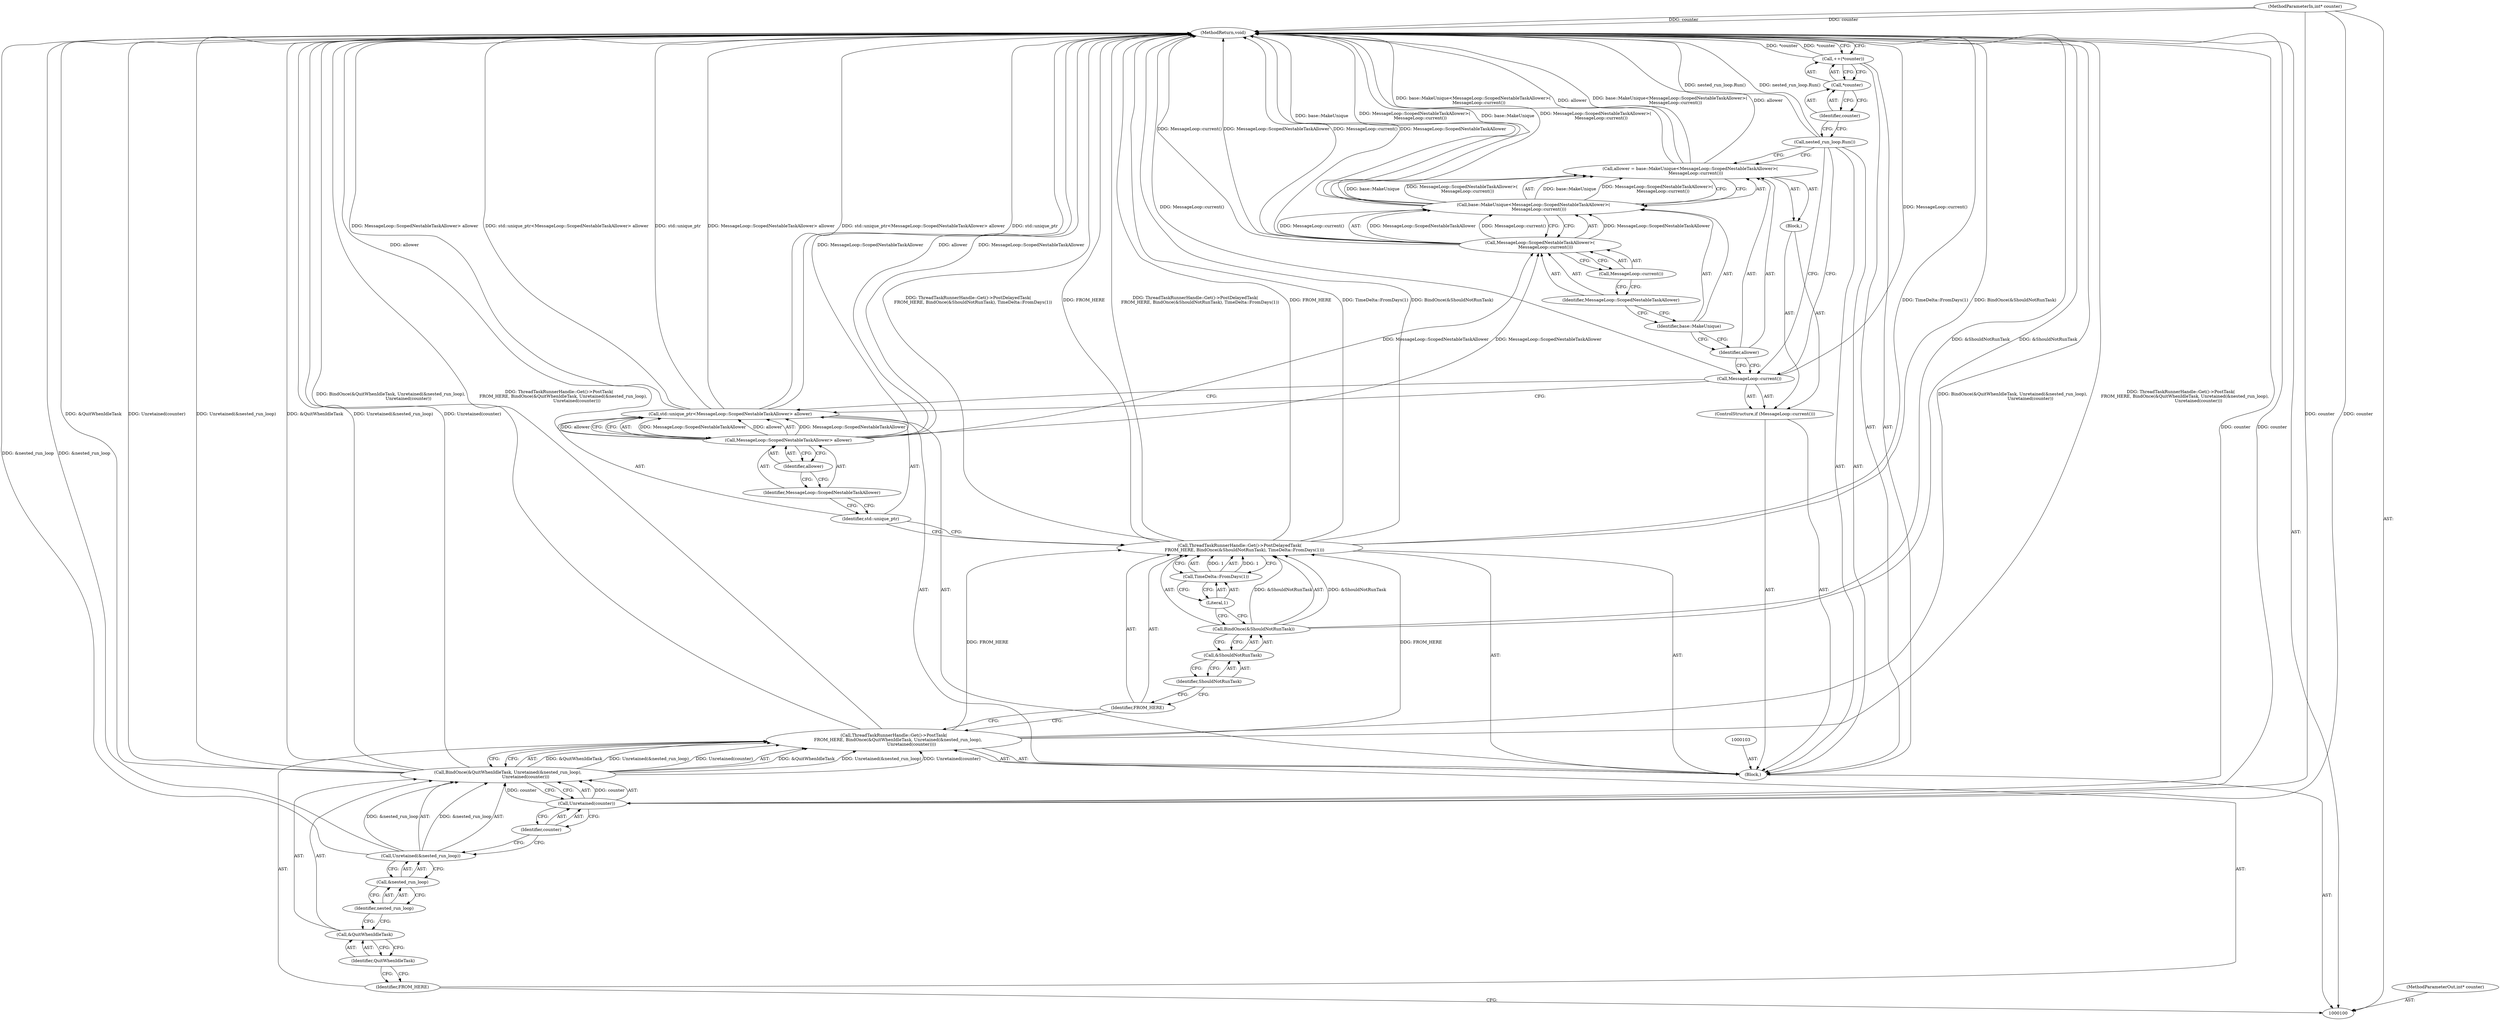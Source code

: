 digraph "1_Chrome_3ff403eecdd23a39853a4ebca52023fbba6c5d00_6" {
"1000140" [label="(MethodReturn,void)"];
"1000101" [label="(MethodParameterIn,int* counter)"];
"1000203" [label="(MethodParameterOut,int* counter)"];
"1000102" [label="(Block,)"];
"1000123" [label="(Call,MessageLoop::ScopedNestableTaskAllower> allower)"];
"1000124" [label="(Identifier,MessageLoop::ScopedNestableTaskAllower)"];
"1000121" [label="(Call,std::unique_ptr<MessageLoop::ScopedNestableTaskAllower> allower)"];
"1000122" [label="(Identifier,std::unique_ptr)"];
"1000125" [label="(Identifier,allower)"];
"1000126" [label="(ControlStructure,if (MessageLoop::current()))"];
"1000128" [label="(Block,)"];
"1000127" [label="(Call,MessageLoop::current())"];
"1000131" [label="(Call,base::MakeUnique<MessageLoop::ScopedNestableTaskAllower>(\n        MessageLoop::current()))"];
"1000132" [label="(Identifier,base::MakeUnique)"];
"1000133" [label="(Call,MessageLoop::ScopedNestableTaskAllower>(\n        MessageLoop::current()))"];
"1000134" [label="(Identifier,MessageLoop::ScopedNestableTaskAllower)"];
"1000129" [label="(Call,allower = base::MakeUnique<MessageLoop::ScopedNestableTaskAllower>(\n        MessageLoop::current()))"];
"1000130" [label="(Identifier,allower)"];
"1000135" [label="(Call,MessageLoop::current())"];
"1000136" [label="(Call,nested_run_loop.Run())"];
"1000137" [label="(Call,++(*counter))"];
"1000138" [label="(Call,*counter)"];
"1000139" [label="(Identifier,counter)"];
"1000104" [label="(Call,ThreadTaskRunnerHandle::Get()->PostTask(\n      FROM_HERE, BindOnce(&QuitWhenIdleTask, Unretained(&nested_run_loop),\n                          Unretained(counter))))"];
"1000106" [label="(Call,BindOnce(&QuitWhenIdleTask, Unretained(&nested_run_loop),\n                          Unretained(counter)))"];
"1000107" [label="(Call,&QuitWhenIdleTask)"];
"1000108" [label="(Identifier,QuitWhenIdleTask)"];
"1000109" [label="(Call,Unretained(&nested_run_loop))"];
"1000110" [label="(Call,&nested_run_loop)"];
"1000111" [label="(Identifier,nested_run_loop)"];
"1000105" [label="(Identifier,FROM_HERE)"];
"1000112" [label="(Call,Unretained(counter))"];
"1000113" [label="(Identifier,counter)"];
"1000114" [label="(Call,ThreadTaskRunnerHandle::Get()->PostDelayedTask(\n       FROM_HERE, BindOnce(&ShouldNotRunTask), TimeDelta::FromDays(1)))"];
"1000116" [label="(Call,BindOnce(&ShouldNotRunTask))"];
"1000117" [label="(Call,&ShouldNotRunTask)"];
"1000118" [label="(Identifier,ShouldNotRunTask)"];
"1000119" [label="(Call,TimeDelta::FromDays(1))"];
"1000120" [label="(Literal,1)"];
"1000115" [label="(Identifier,FROM_HERE)"];
"1000140" -> "1000100"  [label="AST: "];
"1000140" -> "1000137"  [label="CFG: "];
"1000116" -> "1000140"  [label="DDG: &ShouldNotRunTask"];
"1000129" -> "1000140"  [label="DDG: allower"];
"1000129" -> "1000140"  [label="DDG: base::MakeUnique<MessageLoop::ScopedNestableTaskAllower>(\n        MessageLoop::current())"];
"1000123" -> "1000140"  [label="DDG: allower"];
"1000123" -> "1000140"  [label="DDG: MessageLoop::ScopedNestableTaskAllower"];
"1000106" -> "1000140"  [label="DDG: &QuitWhenIdleTask"];
"1000106" -> "1000140"  [label="DDG: Unretained(counter)"];
"1000106" -> "1000140"  [label="DDG: Unretained(&nested_run_loop)"];
"1000104" -> "1000140"  [label="DDG: ThreadTaskRunnerHandle::Get()->PostTask(\n      FROM_HERE, BindOnce(&QuitWhenIdleTask, Unretained(&nested_run_loop),\n                          Unretained(counter)))"];
"1000104" -> "1000140"  [label="DDG: BindOnce(&QuitWhenIdleTask, Unretained(&nested_run_loop),\n                          Unretained(counter))"];
"1000114" -> "1000140"  [label="DDG: ThreadTaskRunnerHandle::Get()->PostDelayedTask(\n       FROM_HERE, BindOnce(&ShouldNotRunTask), TimeDelta::FromDays(1))"];
"1000114" -> "1000140"  [label="DDG: TimeDelta::FromDays(1)"];
"1000114" -> "1000140"  [label="DDG: BindOnce(&ShouldNotRunTask)"];
"1000114" -> "1000140"  [label="DDG: FROM_HERE"];
"1000127" -> "1000140"  [label="DDG: MessageLoop::current()"];
"1000137" -> "1000140"  [label="DDG: *counter"];
"1000121" -> "1000140"  [label="DDG: MessageLoop::ScopedNestableTaskAllower> allower"];
"1000121" -> "1000140"  [label="DDG: std::unique_ptr<MessageLoop::ScopedNestableTaskAllower> allower"];
"1000121" -> "1000140"  [label="DDG: std::unique_ptr"];
"1000131" -> "1000140"  [label="DDG: base::MakeUnique"];
"1000131" -> "1000140"  [label="DDG: MessageLoop::ScopedNestableTaskAllower>(\n        MessageLoop::current())"];
"1000133" -> "1000140"  [label="DDG: MessageLoop::ScopedNestableTaskAllower"];
"1000133" -> "1000140"  [label="DDG: MessageLoop::current()"];
"1000112" -> "1000140"  [label="DDG: counter"];
"1000101" -> "1000140"  [label="DDG: counter"];
"1000109" -> "1000140"  [label="DDG: &nested_run_loop"];
"1000136" -> "1000140"  [label="DDG: nested_run_loop.Run()"];
"1000101" -> "1000100"  [label="AST: "];
"1000101" -> "1000140"  [label="DDG: counter"];
"1000101" -> "1000112"  [label="DDG: counter"];
"1000203" -> "1000100"  [label="AST: "];
"1000102" -> "1000100"  [label="AST: "];
"1000103" -> "1000102"  [label="AST: "];
"1000104" -> "1000102"  [label="AST: "];
"1000114" -> "1000102"  [label="AST: "];
"1000121" -> "1000102"  [label="AST: "];
"1000126" -> "1000102"  [label="AST: "];
"1000136" -> "1000102"  [label="AST: "];
"1000137" -> "1000102"  [label="AST: "];
"1000123" -> "1000121"  [label="AST: "];
"1000123" -> "1000125"  [label="CFG: "];
"1000124" -> "1000123"  [label="AST: "];
"1000125" -> "1000123"  [label="AST: "];
"1000121" -> "1000123"  [label="CFG: "];
"1000123" -> "1000140"  [label="DDG: allower"];
"1000123" -> "1000140"  [label="DDG: MessageLoop::ScopedNestableTaskAllower"];
"1000123" -> "1000121"  [label="DDG: MessageLoop::ScopedNestableTaskAllower"];
"1000123" -> "1000121"  [label="DDG: allower"];
"1000123" -> "1000133"  [label="DDG: MessageLoop::ScopedNestableTaskAllower"];
"1000124" -> "1000123"  [label="AST: "];
"1000124" -> "1000122"  [label="CFG: "];
"1000125" -> "1000124"  [label="CFG: "];
"1000121" -> "1000102"  [label="AST: "];
"1000121" -> "1000123"  [label="CFG: "];
"1000122" -> "1000121"  [label="AST: "];
"1000123" -> "1000121"  [label="AST: "];
"1000127" -> "1000121"  [label="CFG: "];
"1000121" -> "1000140"  [label="DDG: MessageLoop::ScopedNestableTaskAllower> allower"];
"1000121" -> "1000140"  [label="DDG: std::unique_ptr<MessageLoop::ScopedNestableTaskAllower> allower"];
"1000121" -> "1000140"  [label="DDG: std::unique_ptr"];
"1000123" -> "1000121"  [label="DDG: MessageLoop::ScopedNestableTaskAllower"];
"1000123" -> "1000121"  [label="DDG: allower"];
"1000122" -> "1000121"  [label="AST: "];
"1000122" -> "1000114"  [label="CFG: "];
"1000124" -> "1000122"  [label="CFG: "];
"1000125" -> "1000123"  [label="AST: "];
"1000125" -> "1000124"  [label="CFG: "];
"1000123" -> "1000125"  [label="CFG: "];
"1000126" -> "1000102"  [label="AST: "];
"1000127" -> "1000126"  [label="AST: "];
"1000128" -> "1000126"  [label="AST: "];
"1000128" -> "1000126"  [label="AST: "];
"1000129" -> "1000128"  [label="AST: "];
"1000127" -> "1000126"  [label="AST: "];
"1000127" -> "1000121"  [label="CFG: "];
"1000130" -> "1000127"  [label="CFG: "];
"1000136" -> "1000127"  [label="CFG: "];
"1000127" -> "1000140"  [label="DDG: MessageLoop::current()"];
"1000131" -> "1000129"  [label="AST: "];
"1000131" -> "1000133"  [label="CFG: "];
"1000132" -> "1000131"  [label="AST: "];
"1000133" -> "1000131"  [label="AST: "];
"1000129" -> "1000131"  [label="CFG: "];
"1000131" -> "1000140"  [label="DDG: base::MakeUnique"];
"1000131" -> "1000140"  [label="DDG: MessageLoop::ScopedNestableTaskAllower>(\n        MessageLoop::current())"];
"1000131" -> "1000129"  [label="DDG: base::MakeUnique"];
"1000131" -> "1000129"  [label="DDG: MessageLoop::ScopedNestableTaskAllower>(\n        MessageLoop::current())"];
"1000133" -> "1000131"  [label="DDG: MessageLoop::ScopedNestableTaskAllower"];
"1000133" -> "1000131"  [label="DDG: MessageLoop::current()"];
"1000132" -> "1000131"  [label="AST: "];
"1000132" -> "1000130"  [label="CFG: "];
"1000134" -> "1000132"  [label="CFG: "];
"1000133" -> "1000131"  [label="AST: "];
"1000133" -> "1000135"  [label="CFG: "];
"1000134" -> "1000133"  [label="AST: "];
"1000135" -> "1000133"  [label="AST: "];
"1000131" -> "1000133"  [label="CFG: "];
"1000133" -> "1000140"  [label="DDG: MessageLoop::ScopedNestableTaskAllower"];
"1000133" -> "1000140"  [label="DDG: MessageLoop::current()"];
"1000133" -> "1000131"  [label="DDG: MessageLoop::ScopedNestableTaskAllower"];
"1000133" -> "1000131"  [label="DDG: MessageLoop::current()"];
"1000123" -> "1000133"  [label="DDG: MessageLoop::ScopedNestableTaskAllower"];
"1000134" -> "1000133"  [label="AST: "];
"1000134" -> "1000132"  [label="CFG: "];
"1000135" -> "1000134"  [label="CFG: "];
"1000129" -> "1000128"  [label="AST: "];
"1000129" -> "1000131"  [label="CFG: "];
"1000130" -> "1000129"  [label="AST: "];
"1000131" -> "1000129"  [label="AST: "];
"1000136" -> "1000129"  [label="CFG: "];
"1000129" -> "1000140"  [label="DDG: allower"];
"1000129" -> "1000140"  [label="DDG: base::MakeUnique<MessageLoop::ScopedNestableTaskAllower>(\n        MessageLoop::current())"];
"1000131" -> "1000129"  [label="DDG: base::MakeUnique"];
"1000131" -> "1000129"  [label="DDG: MessageLoop::ScopedNestableTaskAllower>(\n        MessageLoop::current())"];
"1000130" -> "1000129"  [label="AST: "];
"1000130" -> "1000127"  [label="CFG: "];
"1000132" -> "1000130"  [label="CFG: "];
"1000135" -> "1000133"  [label="AST: "];
"1000135" -> "1000134"  [label="CFG: "];
"1000133" -> "1000135"  [label="CFG: "];
"1000136" -> "1000102"  [label="AST: "];
"1000136" -> "1000129"  [label="CFG: "];
"1000136" -> "1000127"  [label="CFG: "];
"1000139" -> "1000136"  [label="CFG: "];
"1000136" -> "1000140"  [label="DDG: nested_run_loop.Run()"];
"1000137" -> "1000102"  [label="AST: "];
"1000137" -> "1000138"  [label="CFG: "];
"1000138" -> "1000137"  [label="AST: "];
"1000140" -> "1000137"  [label="CFG: "];
"1000137" -> "1000140"  [label="DDG: *counter"];
"1000138" -> "1000137"  [label="AST: "];
"1000138" -> "1000139"  [label="CFG: "];
"1000139" -> "1000138"  [label="AST: "];
"1000137" -> "1000138"  [label="CFG: "];
"1000139" -> "1000138"  [label="AST: "];
"1000139" -> "1000136"  [label="CFG: "];
"1000138" -> "1000139"  [label="CFG: "];
"1000104" -> "1000102"  [label="AST: "];
"1000104" -> "1000106"  [label="CFG: "];
"1000105" -> "1000104"  [label="AST: "];
"1000106" -> "1000104"  [label="AST: "];
"1000115" -> "1000104"  [label="CFG: "];
"1000104" -> "1000140"  [label="DDG: ThreadTaskRunnerHandle::Get()->PostTask(\n      FROM_HERE, BindOnce(&QuitWhenIdleTask, Unretained(&nested_run_loop),\n                          Unretained(counter)))"];
"1000104" -> "1000140"  [label="DDG: BindOnce(&QuitWhenIdleTask, Unretained(&nested_run_loop),\n                          Unretained(counter))"];
"1000106" -> "1000104"  [label="DDG: &QuitWhenIdleTask"];
"1000106" -> "1000104"  [label="DDG: Unretained(&nested_run_loop)"];
"1000106" -> "1000104"  [label="DDG: Unretained(counter)"];
"1000104" -> "1000114"  [label="DDG: FROM_HERE"];
"1000106" -> "1000104"  [label="AST: "];
"1000106" -> "1000112"  [label="CFG: "];
"1000107" -> "1000106"  [label="AST: "];
"1000109" -> "1000106"  [label="AST: "];
"1000112" -> "1000106"  [label="AST: "];
"1000104" -> "1000106"  [label="CFG: "];
"1000106" -> "1000140"  [label="DDG: &QuitWhenIdleTask"];
"1000106" -> "1000140"  [label="DDG: Unretained(counter)"];
"1000106" -> "1000140"  [label="DDG: Unretained(&nested_run_loop)"];
"1000106" -> "1000104"  [label="DDG: &QuitWhenIdleTask"];
"1000106" -> "1000104"  [label="DDG: Unretained(&nested_run_loop)"];
"1000106" -> "1000104"  [label="DDG: Unretained(counter)"];
"1000109" -> "1000106"  [label="DDG: &nested_run_loop"];
"1000112" -> "1000106"  [label="DDG: counter"];
"1000107" -> "1000106"  [label="AST: "];
"1000107" -> "1000108"  [label="CFG: "];
"1000108" -> "1000107"  [label="AST: "];
"1000111" -> "1000107"  [label="CFG: "];
"1000108" -> "1000107"  [label="AST: "];
"1000108" -> "1000105"  [label="CFG: "];
"1000107" -> "1000108"  [label="CFG: "];
"1000109" -> "1000106"  [label="AST: "];
"1000109" -> "1000110"  [label="CFG: "];
"1000110" -> "1000109"  [label="AST: "];
"1000113" -> "1000109"  [label="CFG: "];
"1000109" -> "1000140"  [label="DDG: &nested_run_loop"];
"1000109" -> "1000106"  [label="DDG: &nested_run_loop"];
"1000110" -> "1000109"  [label="AST: "];
"1000110" -> "1000111"  [label="CFG: "];
"1000111" -> "1000110"  [label="AST: "];
"1000109" -> "1000110"  [label="CFG: "];
"1000111" -> "1000110"  [label="AST: "];
"1000111" -> "1000107"  [label="CFG: "];
"1000110" -> "1000111"  [label="CFG: "];
"1000105" -> "1000104"  [label="AST: "];
"1000105" -> "1000100"  [label="CFG: "];
"1000108" -> "1000105"  [label="CFG: "];
"1000112" -> "1000106"  [label="AST: "];
"1000112" -> "1000113"  [label="CFG: "];
"1000113" -> "1000112"  [label="AST: "];
"1000106" -> "1000112"  [label="CFG: "];
"1000112" -> "1000140"  [label="DDG: counter"];
"1000112" -> "1000106"  [label="DDG: counter"];
"1000101" -> "1000112"  [label="DDG: counter"];
"1000113" -> "1000112"  [label="AST: "];
"1000113" -> "1000109"  [label="CFG: "];
"1000112" -> "1000113"  [label="CFG: "];
"1000114" -> "1000102"  [label="AST: "];
"1000114" -> "1000119"  [label="CFG: "];
"1000115" -> "1000114"  [label="AST: "];
"1000116" -> "1000114"  [label="AST: "];
"1000119" -> "1000114"  [label="AST: "];
"1000122" -> "1000114"  [label="CFG: "];
"1000114" -> "1000140"  [label="DDG: ThreadTaskRunnerHandle::Get()->PostDelayedTask(\n       FROM_HERE, BindOnce(&ShouldNotRunTask), TimeDelta::FromDays(1))"];
"1000114" -> "1000140"  [label="DDG: TimeDelta::FromDays(1)"];
"1000114" -> "1000140"  [label="DDG: BindOnce(&ShouldNotRunTask)"];
"1000114" -> "1000140"  [label="DDG: FROM_HERE"];
"1000104" -> "1000114"  [label="DDG: FROM_HERE"];
"1000116" -> "1000114"  [label="DDG: &ShouldNotRunTask"];
"1000119" -> "1000114"  [label="DDG: 1"];
"1000116" -> "1000114"  [label="AST: "];
"1000116" -> "1000117"  [label="CFG: "];
"1000117" -> "1000116"  [label="AST: "];
"1000120" -> "1000116"  [label="CFG: "];
"1000116" -> "1000140"  [label="DDG: &ShouldNotRunTask"];
"1000116" -> "1000114"  [label="DDG: &ShouldNotRunTask"];
"1000117" -> "1000116"  [label="AST: "];
"1000117" -> "1000118"  [label="CFG: "];
"1000118" -> "1000117"  [label="AST: "];
"1000116" -> "1000117"  [label="CFG: "];
"1000118" -> "1000117"  [label="AST: "];
"1000118" -> "1000115"  [label="CFG: "];
"1000117" -> "1000118"  [label="CFG: "];
"1000119" -> "1000114"  [label="AST: "];
"1000119" -> "1000120"  [label="CFG: "];
"1000120" -> "1000119"  [label="AST: "];
"1000114" -> "1000119"  [label="CFG: "];
"1000119" -> "1000114"  [label="DDG: 1"];
"1000120" -> "1000119"  [label="AST: "];
"1000120" -> "1000116"  [label="CFG: "];
"1000119" -> "1000120"  [label="CFG: "];
"1000115" -> "1000114"  [label="AST: "];
"1000115" -> "1000104"  [label="CFG: "];
"1000118" -> "1000115"  [label="CFG: "];
}
